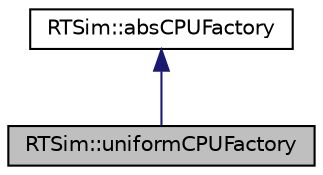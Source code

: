 digraph "RTSim::uniformCPUFactory"
{
  edge [fontname="Helvetica",fontsize="10",labelfontname="Helvetica",labelfontsize="10"];
  node [fontname="Helvetica",fontsize="10",shape=record];
  Node2 [label="RTSim::uniformCPUFactory",height=0.2,width=0.4,color="black", fillcolor="grey75", style="filled", fontcolor="black"];
  Node3 -> Node2 [dir="back",color="midnightblue",fontsize="10",style="solid",fontname="Helvetica"];
  Node3 [label="RTSim::absCPUFactory",height=0.2,width=0.4,color="black", fillcolor="white", style="filled",URL="$classRTSim_1_1absCPUFactory.html"];
}
